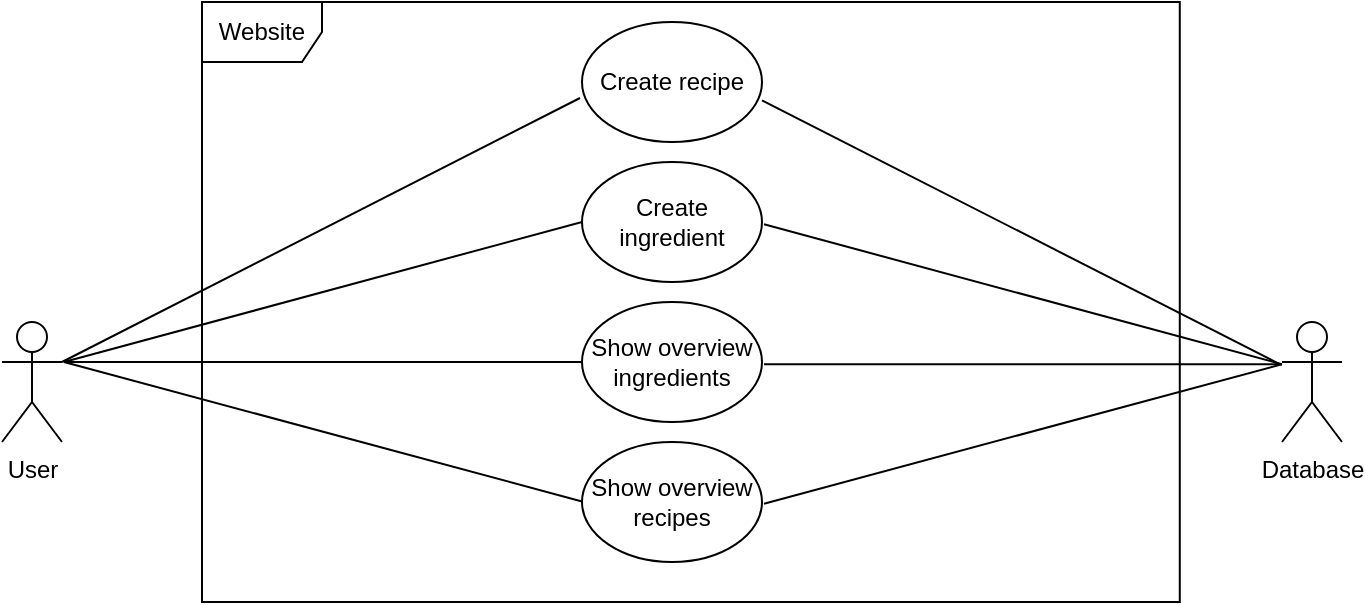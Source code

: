 <mxfile version="23.0.2" type="device">
  <diagram name="Page-1" id="ely7fSwyMPUF6U8_hn1B">
    <mxGraphModel dx="819" dy="478" grid="1" gridSize="10" guides="1" tooltips="1" connect="1" arrows="1" fold="1" page="1" pageScale="1" pageWidth="850" pageHeight="1100" math="0" shadow="0">
      <root>
        <mxCell id="0" />
        <mxCell id="1" parent="0" />
        <mxCell id="Byl1jdUAw4kpEC6_h2Oc-1" value="User" style="shape=umlActor;verticalLabelPosition=bottom;verticalAlign=top;html=1;" vertex="1" parent="1">
          <mxGeometry x="70" y="380" width="30" height="60" as="geometry" />
        </mxCell>
        <mxCell id="Byl1jdUAw4kpEC6_h2Oc-3" value="Database" style="shape=umlActor;verticalLabelPosition=bottom;verticalAlign=top;html=1;" vertex="1" parent="1">
          <mxGeometry x="710" y="380" width="30" height="60" as="geometry" />
        </mxCell>
        <mxCell id="Byl1jdUAw4kpEC6_h2Oc-7" value="Website" style="shape=umlFrame;whiteSpace=wrap;html=1;pointerEvents=0;" vertex="1" parent="1">
          <mxGeometry x="170" y="220" width="488.89" height="300" as="geometry" />
        </mxCell>
        <mxCell id="Byl1jdUAw4kpEC6_h2Oc-11" value="Create recipe" style="ellipse;whiteSpace=wrap;html=1;" vertex="1" parent="1">
          <mxGeometry x="360" y="230" width="90" height="60" as="geometry" />
        </mxCell>
        <mxCell id="Byl1jdUAw4kpEC6_h2Oc-12" value="Create ingredient" style="ellipse;whiteSpace=wrap;html=1;" vertex="1" parent="1">
          <mxGeometry x="360" y="300" width="90" height="60" as="geometry" />
        </mxCell>
        <mxCell id="Byl1jdUAw4kpEC6_h2Oc-13" value="Show overview ingredients" style="ellipse;whiteSpace=wrap;html=1;" vertex="1" parent="1">
          <mxGeometry x="360" y="370" width="90" height="60" as="geometry" />
        </mxCell>
        <mxCell id="Byl1jdUAw4kpEC6_h2Oc-14" value="Show overview recipes" style="ellipse;whiteSpace=wrap;html=1;" vertex="1" parent="1">
          <mxGeometry x="360" y="440" width="90" height="60" as="geometry" />
        </mxCell>
        <mxCell id="Byl1jdUAw4kpEC6_h2Oc-17" value="" style="endArrow=none;html=1;rounded=0;" edge="1" parent="1">
          <mxGeometry width="50" height="50" relative="1" as="geometry">
            <mxPoint x="100" y="400" as="sourcePoint" />
            <mxPoint x="359" y="268" as="targetPoint" />
          </mxGeometry>
        </mxCell>
        <mxCell id="Byl1jdUAw4kpEC6_h2Oc-18" value="" style="endArrow=none;html=1;rounded=0;" edge="1" parent="1">
          <mxGeometry width="50" height="50" relative="1" as="geometry">
            <mxPoint x="101" y="400" as="sourcePoint" />
            <mxPoint x="360" y="330" as="targetPoint" />
          </mxGeometry>
        </mxCell>
        <mxCell id="Byl1jdUAw4kpEC6_h2Oc-19" value="" style="endArrow=none;html=1;rounded=0;" edge="1" parent="1">
          <mxGeometry width="50" height="50" relative="1" as="geometry">
            <mxPoint x="101" y="400" as="sourcePoint" />
            <mxPoint x="360" y="400" as="targetPoint" />
          </mxGeometry>
        </mxCell>
        <mxCell id="Byl1jdUAw4kpEC6_h2Oc-20" value="" style="endArrow=none;html=1;rounded=0;" edge="1" parent="1">
          <mxGeometry width="50" height="50" relative="1" as="geometry">
            <mxPoint x="101" y="400" as="sourcePoint" />
            <mxPoint x="360" y="469.71" as="targetPoint" />
          </mxGeometry>
        </mxCell>
        <mxCell id="Byl1jdUAw4kpEC6_h2Oc-22" value="" style="endArrow=none;html=1;rounded=0;" edge="1" parent="1">
          <mxGeometry width="50" height="50" relative="1" as="geometry">
            <mxPoint x="450" y="269.14" as="sourcePoint" />
            <mxPoint x="709" y="401.14" as="targetPoint" />
          </mxGeometry>
        </mxCell>
        <mxCell id="Byl1jdUAw4kpEC6_h2Oc-23" value="" style="endArrow=none;html=1;rounded=0;" edge="1" parent="1">
          <mxGeometry width="50" height="50" relative="1" as="geometry">
            <mxPoint x="451" y="331.14" as="sourcePoint" />
            <mxPoint x="710" y="401.14" as="targetPoint" />
          </mxGeometry>
        </mxCell>
        <mxCell id="Byl1jdUAw4kpEC6_h2Oc-24" value="" style="endArrow=none;html=1;rounded=0;" edge="1" parent="1">
          <mxGeometry width="50" height="50" relative="1" as="geometry">
            <mxPoint x="451" y="401.14" as="sourcePoint" />
            <mxPoint x="710" y="401.14" as="targetPoint" />
          </mxGeometry>
        </mxCell>
        <mxCell id="Byl1jdUAw4kpEC6_h2Oc-25" value="" style="endArrow=none;html=1;rounded=0;" edge="1" parent="1">
          <mxGeometry width="50" height="50" relative="1" as="geometry">
            <mxPoint x="451" y="470.85" as="sourcePoint" />
            <mxPoint x="710" y="401.14" as="targetPoint" />
          </mxGeometry>
        </mxCell>
      </root>
    </mxGraphModel>
  </diagram>
</mxfile>
